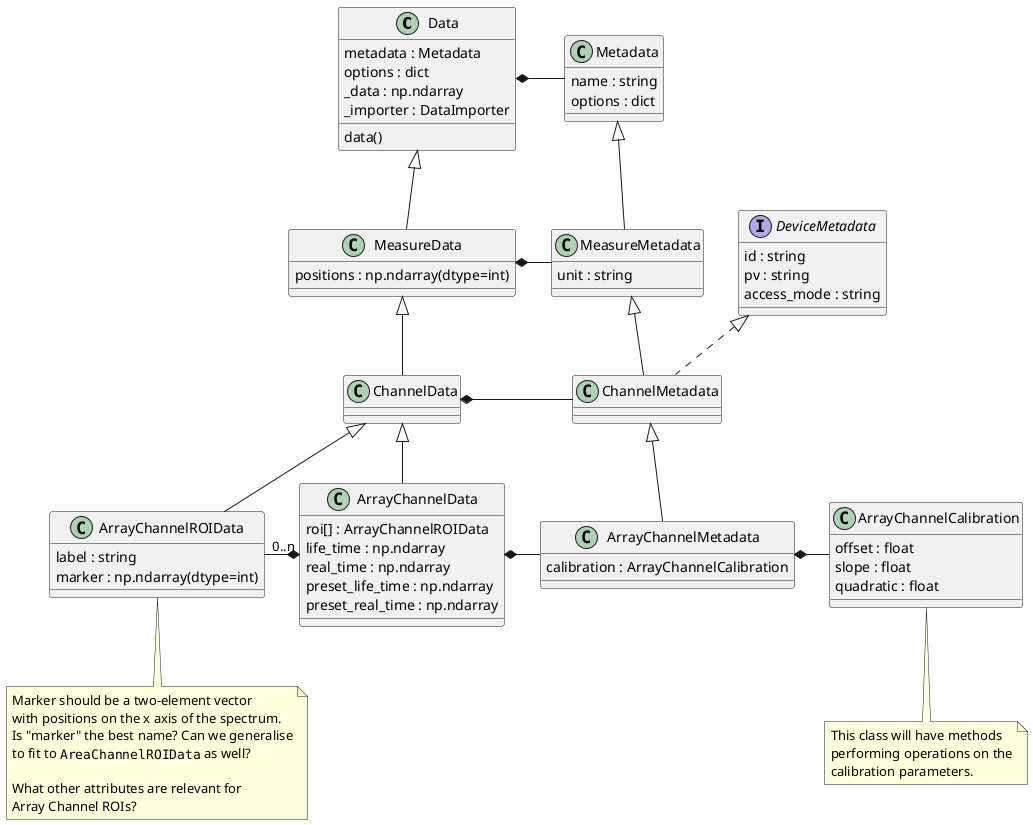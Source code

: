 @startuml
'https://plantuml.com/class-diagram

class Data {
    metadata : Metadata
    options : dict
    _data : np.ndarray
    _importer : DataImporter
    data()
}

Data *- Metadata

class MeasureData extends Data {
    {field} positions : np.ndarray(dtype=int)
}

MeasureData *- MeasureMetadata

class ChannelData extends MeasureData

ChannelData *- ChannelMetadata

class ArrayChannelData extends ChannelData {
    roi[] : ArrayChannelROIData
    life_time : np.ndarray
    real_time : np.ndarray
    preset_life_time : np.ndarray
    preset_real_time : np.ndarray
}

ArrayChannelData *- ArrayChannelMetadata

ArrayChannelROIData "0..n" -* ArrayChannelData

class ArrayChannelROIData extends ChannelData{
    {field} label : string
    {field} marker : np.ndarray(dtype=int)
}
note bottom of ArrayChannelROIData
    Marker should be a two-element vector
    with positions on the x axis of the spectrum.
    Is "marker" the best name? Can we generalise
    to fit to ""AreaChannelROIData"" as well?

    What other attributes are relevant for
    Array Channel ROIs?
end note


class Metadata {
    name : string
    options : dict
}

class MeasureMetadata extends Metadata {
    unit : string
}

interface DeviceMetadata {
    id : string
    pv : string
    access_mode : string
}

class ChannelMetadata extends MeasureMetadata implements DeviceMetadata

class ArrayChannelMetadata extends ChannelMetadata {
    calibration : ArrayChannelCalibration
}

ArrayChannelMetadata *- ArrayChannelCalibration

class ArrayChannelCalibration {
    offset : float
    slope : float
    quadratic : float
}
note bottom of ArrayChannelCalibration
    This class will have methods
    performing operations on the
    calibration parameters.
end note

@enduml